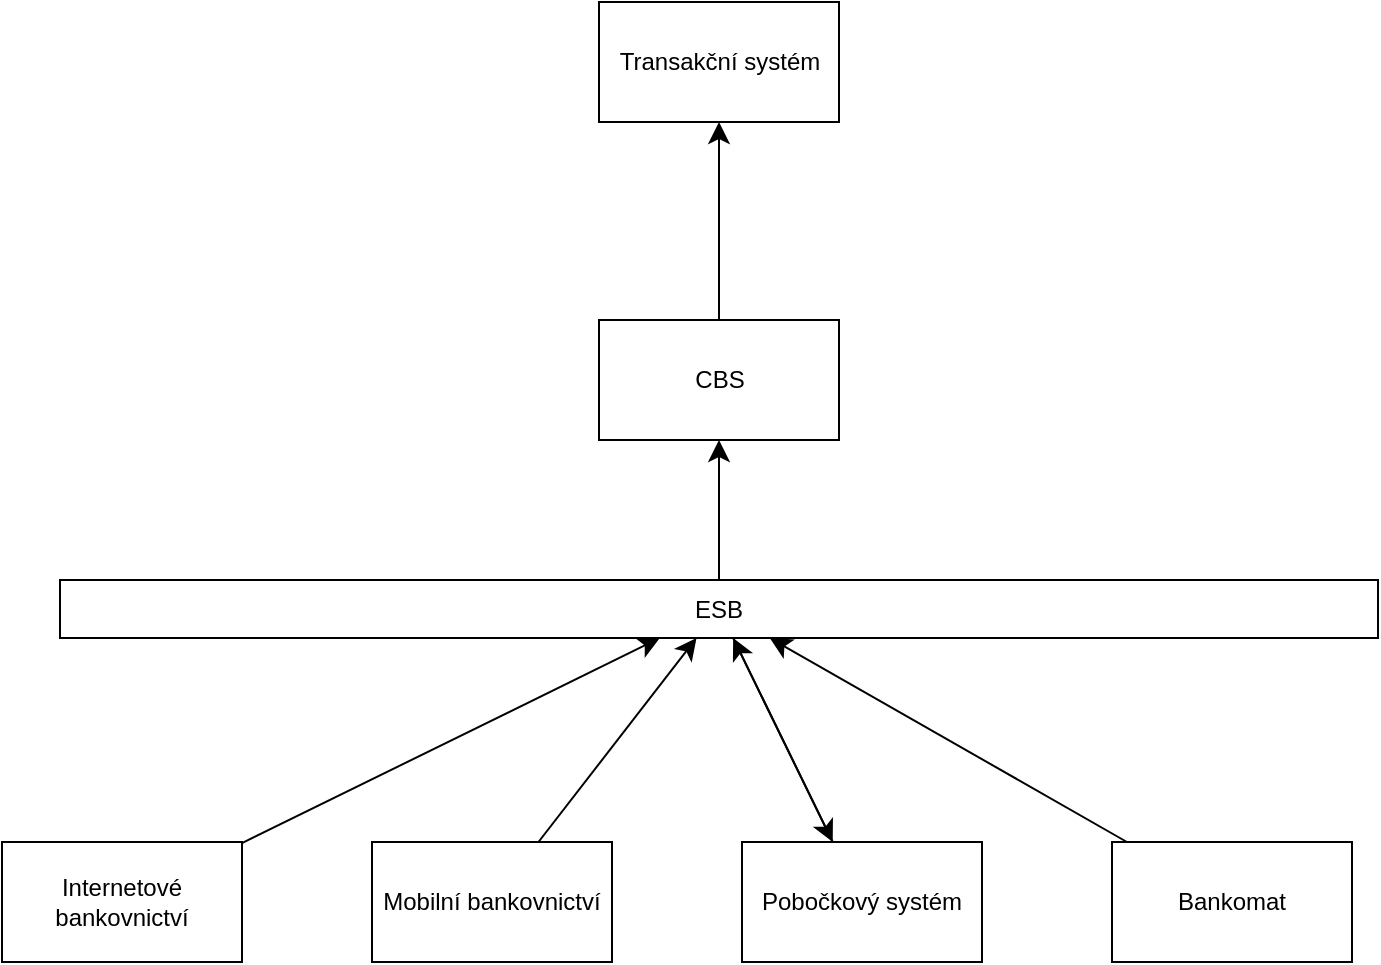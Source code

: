 <mxfile version="25.0.3">
  <diagram name="Page-1" id="Srr-PB7GzdfBu_JWQ3YN">
    <mxGraphModel dx="1108" dy="1383" grid="0" gridSize="10" guides="1" tooltips="1" connect="1" arrows="1" fold="1" page="0" pageScale="1" pageWidth="850" pageHeight="1100" math="0" shadow="0">
      <root>
        <mxCell id="0" />
        <mxCell id="1" parent="0" />
        <mxCell id="hF1h-VePGLgBySQFq1k3-8" style="edgeStyle=none;curved=1;rounded=0;orthogonalLoop=1;jettySize=auto;html=1;fontSize=12;startSize=8;endSize=8;" edge="1" parent="1" source="hF1h-VePGLgBySQFq1k3-1" target="hF1h-VePGLgBySQFq1k3-6">
          <mxGeometry relative="1" as="geometry" />
        </mxCell>
        <mxCell id="hF1h-VePGLgBySQFq1k3-1" value="Internetové bankovnictví" style="rounded=0;whiteSpace=wrap;html=1;" vertex="1" parent="1">
          <mxGeometry x="-64" y="197" width="120" height="60" as="geometry" />
        </mxCell>
        <mxCell id="hF1h-VePGLgBySQFq1k3-9" style="edgeStyle=none;curved=1;rounded=0;orthogonalLoop=1;jettySize=auto;html=1;fontSize=12;startSize=8;endSize=8;" edge="1" parent="1" source="hF1h-VePGLgBySQFq1k3-2" target="hF1h-VePGLgBySQFq1k3-6">
          <mxGeometry relative="1" as="geometry" />
        </mxCell>
        <mxCell id="hF1h-VePGLgBySQFq1k3-2" value="Mobilní bankovnictví" style="rounded=0;whiteSpace=wrap;html=1;" vertex="1" parent="1">
          <mxGeometry x="121" y="197" width="120" height="60" as="geometry" />
        </mxCell>
        <mxCell id="hF1h-VePGLgBySQFq1k3-3" value="Pobočkový systém" style="rounded=0;whiteSpace=wrap;html=1;" vertex="1" parent="1">
          <mxGeometry x="306" y="197" width="120" height="60" as="geometry" />
        </mxCell>
        <mxCell id="hF1h-VePGLgBySQFq1k3-11" style="edgeStyle=none;curved=1;rounded=0;orthogonalLoop=1;jettySize=auto;html=1;fontSize=12;startSize=8;endSize=8;" edge="1" parent="1" source="hF1h-VePGLgBySQFq1k3-4" target="hF1h-VePGLgBySQFq1k3-6">
          <mxGeometry relative="1" as="geometry" />
        </mxCell>
        <mxCell id="hF1h-VePGLgBySQFq1k3-4" value="Bankomat" style="rounded=0;whiteSpace=wrap;html=1;" vertex="1" parent="1">
          <mxGeometry x="491" y="197" width="120" height="60" as="geometry" />
        </mxCell>
        <mxCell id="hF1h-VePGLgBySQFq1k3-15" style="edgeStyle=none;curved=1;rounded=0;orthogonalLoop=1;jettySize=auto;html=1;fontSize=12;startSize=8;endSize=8;" edge="1" parent="1" source="hF1h-VePGLgBySQFq1k3-5" target="hF1h-VePGLgBySQFq1k3-14">
          <mxGeometry relative="1" as="geometry" />
        </mxCell>
        <mxCell id="hF1h-VePGLgBySQFq1k3-5" value="CBS" style="rounded=0;whiteSpace=wrap;html=1;" vertex="1" parent="1">
          <mxGeometry x="234.5" y="-64" width="120" height="60" as="geometry" />
        </mxCell>
        <mxCell id="hF1h-VePGLgBySQFq1k3-12" value="" style="edgeStyle=none;curved=1;rounded=0;orthogonalLoop=1;jettySize=auto;html=1;fontSize=12;startSize=8;endSize=8;" edge="1" parent="1" source="hF1h-VePGLgBySQFq1k3-6" target="hF1h-VePGLgBySQFq1k3-3">
          <mxGeometry relative="1" as="geometry" />
        </mxCell>
        <mxCell id="hF1h-VePGLgBySQFq1k3-13" style="edgeStyle=none;curved=1;rounded=0;orthogonalLoop=1;jettySize=auto;html=1;fontSize=12;startSize=8;endSize=8;" edge="1" parent="1" source="hF1h-VePGLgBySQFq1k3-6" target="hF1h-VePGLgBySQFq1k3-5">
          <mxGeometry relative="1" as="geometry" />
        </mxCell>
        <mxCell id="hF1h-VePGLgBySQFq1k3-6" value="ESB" style="rounded=0;whiteSpace=wrap;html=1;" vertex="1" parent="1">
          <mxGeometry x="-35" y="66" width="659" height="29" as="geometry" />
        </mxCell>
        <mxCell id="hF1h-VePGLgBySQFq1k3-10" style="edgeStyle=none;curved=1;rounded=0;orthogonalLoop=1;jettySize=auto;html=1;fontSize=12;startSize=8;endSize=8;" edge="1" parent="1" source="hF1h-VePGLgBySQFq1k3-3" target="hF1h-VePGLgBySQFq1k3-6">
          <mxGeometry relative="1" as="geometry" />
        </mxCell>
        <mxCell id="hF1h-VePGLgBySQFq1k3-14" value="Transakční systém" style="rounded=0;whiteSpace=wrap;html=1;" vertex="1" parent="1">
          <mxGeometry x="234.5" y="-223" width="120" height="60" as="geometry" />
        </mxCell>
      </root>
    </mxGraphModel>
  </diagram>
</mxfile>
